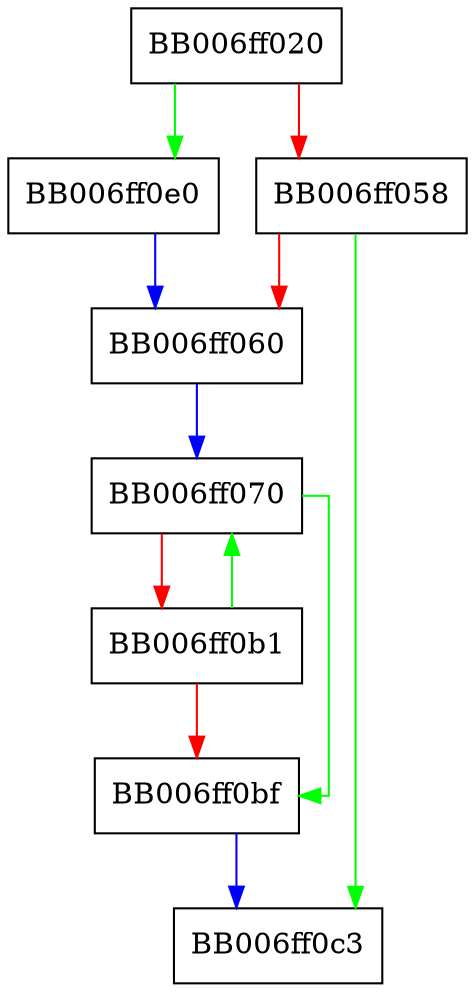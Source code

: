 digraph cipher_hw_rc2_cfb64_cipher {
  node [shape="box"];
  graph [splines=ortho];
  BB006ff020 -> BB006ff0e0 [color="green"];
  BB006ff020 -> BB006ff058 [color="red"];
  BB006ff058 -> BB006ff0c3 [color="green"];
  BB006ff058 -> BB006ff060 [color="red"];
  BB006ff060 -> BB006ff070 [color="blue"];
  BB006ff070 -> BB006ff0bf [color="green"];
  BB006ff070 -> BB006ff0b1 [color="red"];
  BB006ff0b1 -> BB006ff070 [color="green"];
  BB006ff0b1 -> BB006ff0bf [color="red"];
  BB006ff0bf -> BB006ff0c3 [color="blue"];
  BB006ff0e0 -> BB006ff060 [color="blue"];
}